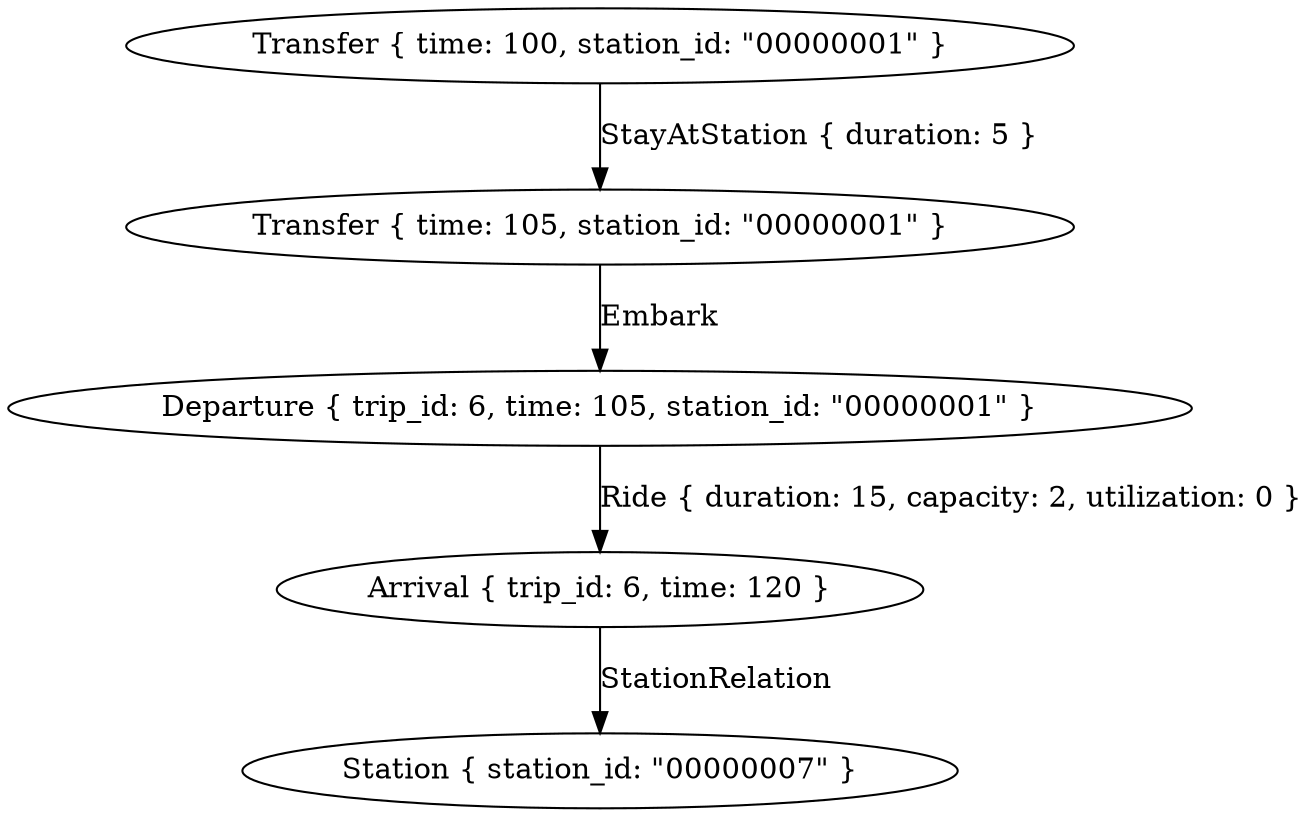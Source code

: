digraph {
    0 [ label = "Transfer { time: 100, station_id: \"00000001\" }" ]
    1 [ label = "Transfer { time: 105, station_id: \"00000001\" }" ]
    2 [ label = "Departure { trip_id: 6, time: 105, station_id: \"00000001\" }" ]
    3 [ label = "Arrival { trip_id: 6, time: 120 }" ]
    4 [ label = "Station { station_id: \"00000007\" }" ]
    0 -> 1 [ label = "StayAtStation { duration: 5 }" ]
    1 -> 2 [ label = "Embark" ]
    2 -> 3 [ label = "Ride { duration: 15, capacity: 2, utilization: 0 }" ]
    3 -> 4 [ label = "StationRelation" ]
}
